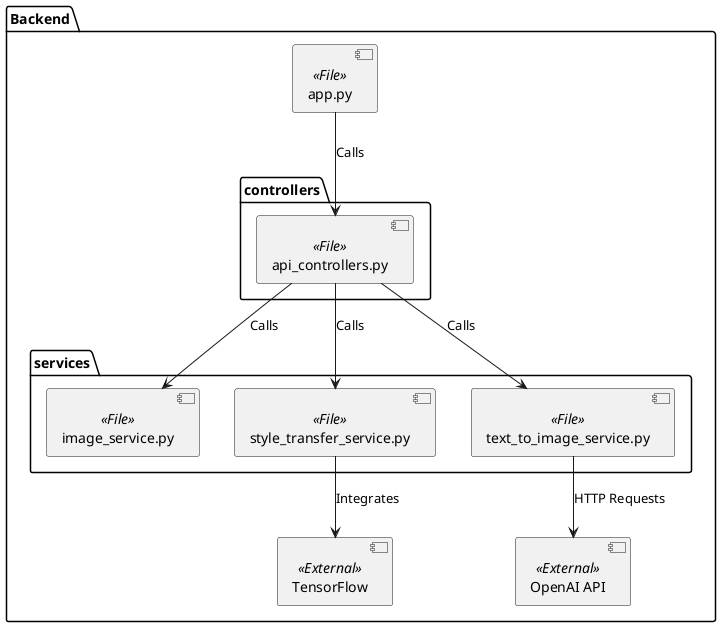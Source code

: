 @startuml

package "Backend" {
    [app.py] <<File>>
    
    folder "controllers" {
        [api_controllers.py] <<File>>
    }
    
    folder "services" {
        [image_service.py] <<File>>
        [style_transfer_service.py] <<File>>
        [text_to_image_service.py] <<File>>
    }

    [TensorFlow] <<External>>
    [OpenAI API] <<External>>

    [app.py] --> [api_controllers.py] : "Calls"
    [api_controllers.py] --> [image_service.py] : "Calls"
    [api_controllers.py] --> [style_transfer_service.py] : "Calls"
    [api_controllers.py] --> [text_to_image_service.py] : "Calls"
    
    [style_transfer_service.py] --> [TensorFlow] : "Integrates"
    [text_to_image_service.py] --> [OpenAI API] : "HTTP Requests"
}

@enduml
